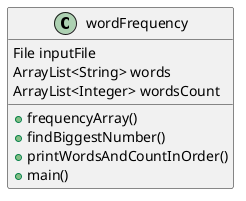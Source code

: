 @startuml
'https://plantuml.com/class-diagram

class wordFrequency {
File inputFile
ArrayList<String> words
ArrayList<Integer> wordsCount
+ frequencyArray()
+ findBiggestNumber()
+ printWordsAndCountInOrder()
+ main()
}

@enduml